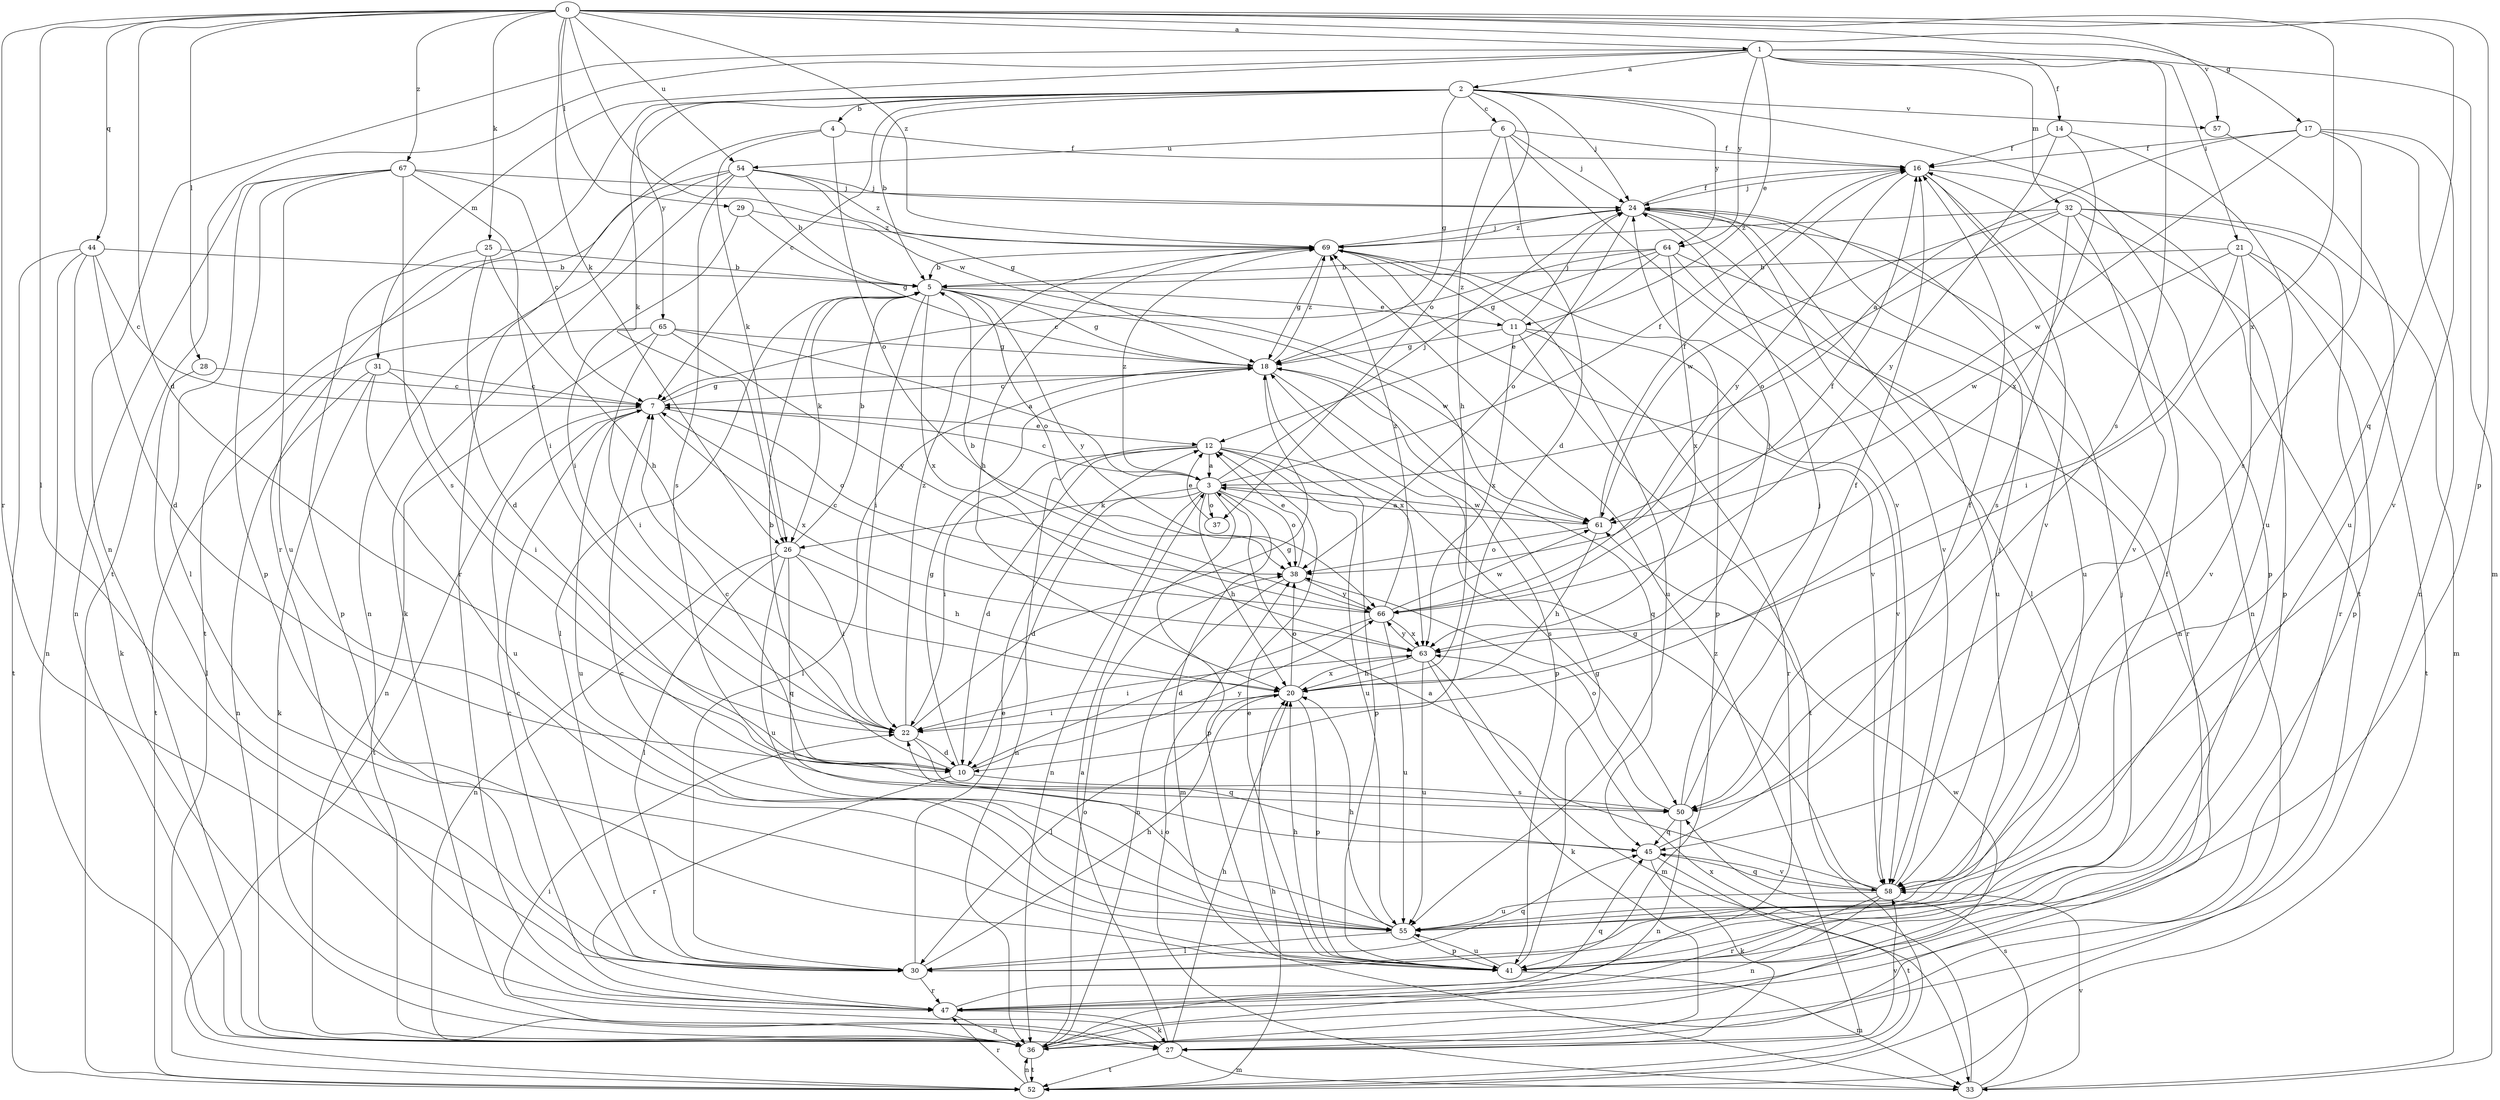 strict digraph  {
0;
1;
2;
3;
4;
5;
6;
7;
10;
11;
12;
14;
16;
17;
18;
20;
21;
22;
24;
25;
26;
27;
28;
29;
30;
31;
32;
33;
36;
37;
38;
41;
44;
45;
47;
50;
52;
54;
55;
57;
58;
61;
63;
64;
65;
66;
67;
69;
0 -> 1  [label=a];
0 -> 10  [label=d];
0 -> 17  [label=g];
0 -> 25  [label=k];
0 -> 26  [label=k];
0 -> 28  [label=l];
0 -> 29  [label=l];
0 -> 30  [label=l];
0 -> 41  [label=p];
0 -> 44  [label=q];
0 -> 45  [label=q];
0 -> 47  [label=r];
0 -> 54  [label=u];
0 -> 57  [label=v];
0 -> 61  [label=w];
0 -> 63  [label=x];
0 -> 67  [label=z];
0 -> 69  [label=z];
1 -> 2  [label=a];
1 -> 11  [label=e];
1 -> 14  [label=f];
1 -> 21  [label=i];
1 -> 31  [label=m];
1 -> 32  [label=m];
1 -> 33  [label=m];
1 -> 36  [label=n];
1 -> 50  [label=s];
1 -> 52  [label=t];
1 -> 64  [label=y];
2 -> 4  [label=b];
2 -> 5  [label=b];
2 -> 6  [label=c];
2 -> 7  [label=c];
2 -> 18  [label=g];
2 -> 24  [label=j];
2 -> 26  [label=k];
2 -> 37  [label=o];
2 -> 47  [label=r];
2 -> 52  [label=t];
2 -> 57  [label=v];
2 -> 64  [label=y];
2 -> 65  [label=y];
3 -> 7  [label=c];
3 -> 10  [label=d];
3 -> 16  [label=f];
3 -> 20  [label=h];
3 -> 24  [label=j];
3 -> 26  [label=k];
3 -> 33  [label=m];
3 -> 36  [label=n];
3 -> 37  [label=o];
3 -> 38  [label=o];
3 -> 41  [label=p];
3 -> 61  [label=w];
3 -> 69  [label=z];
4 -> 16  [label=f];
4 -> 26  [label=k];
4 -> 38  [label=o];
4 -> 47  [label=r];
5 -> 11  [label=e];
5 -> 18  [label=g];
5 -> 22  [label=i];
5 -> 26  [label=k];
5 -> 30  [label=l];
5 -> 38  [label=o];
5 -> 61  [label=w];
5 -> 63  [label=x];
5 -> 66  [label=y];
6 -> 10  [label=d];
6 -> 16  [label=f];
6 -> 20  [label=h];
6 -> 24  [label=j];
6 -> 54  [label=u];
6 -> 58  [label=v];
7 -> 12  [label=e];
7 -> 18  [label=g];
7 -> 38  [label=o];
7 -> 52  [label=t];
7 -> 55  [label=u];
7 -> 63  [label=x];
10 -> 5  [label=b];
10 -> 7  [label=c];
10 -> 18  [label=g];
10 -> 47  [label=r];
10 -> 50  [label=s];
10 -> 66  [label=y];
11 -> 18  [label=g];
11 -> 24  [label=j];
11 -> 47  [label=r];
11 -> 52  [label=t];
11 -> 58  [label=v];
11 -> 63  [label=x];
11 -> 69  [label=z];
12 -> 3  [label=a];
12 -> 10  [label=d];
12 -> 22  [label=i];
12 -> 36  [label=n];
12 -> 41  [label=p];
12 -> 50  [label=s];
12 -> 55  [label=u];
14 -> 16  [label=f];
14 -> 55  [label=u];
14 -> 63  [label=x];
14 -> 66  [label=y];
16 -> 24  [label=j];
16 -> 36  [label=n];
16 -> 41  [label=p];
16 -> 58  [label=v];
16 -> 66  [label=y];
17 -> 3  [label=a];
17 -> 16  [label=f];
17 -> 36  [label=n];
17 -> 50  [label=s];
17 -> 58  [label=v];
17 -> 61  [label=w];
18 -> 7  [label=c];
18 -> 30  [label=l];
18 -> 41  [label=p];
18 -> 45  [label=q];
18 -> 63  [label=x];
18 -> 69  [label=z];
20 -> 22  [label=i];
20 -> 24  [label=j];
20 -> 30  [label=l];
20 -> 38  [label=o];
20 -> 41  [label=p];
20 -> 63  [label=x];
21 -> 5  [label=b];
21 -> 22  [label=i];
21 -> 41  [label=p];
21 -> 52  [label=t];
21 -> 58  [label=v];
21 -> 61  [label=w];
22 -> 10  [label=d];
22 -> 18  [label=g];
22 -> 45  [label=q];
22 -> 69  [label=z];
24 -> 16  [label=f];
24 -> 30  [label=l];
24 -> 36  [label=n];
24 -> 38  [label=o];
24 -> 55  [label=u];
24 -> 58  [label=v];
24 -> 69  [label=z];
25 -> 5  [label=b];
25 -> 10  [label=d];
25 -> 20  [label=h];
25 -> 41  [label=p];
26 -> 5  [label=b];
26 -> 20  [label=h];
26 -> 22  [label=i];
26 -> 30  [label=l];
26 -> 36  [label=n];
26 -> 45  [label=q];
26 -> 55  [label=u];
27 -> 3  [label=a];
27 -> 20  [label=h];
27 -> 22  [label=i];
27 -> 33  [label=m];
27 -> 52  [label=t];
27 -> 58  [label=v];
27 -> 69  [label=z];
28 -> 7  [label=c];
28 -> 30  [label=l];
29 -> 18  [label=g];
29 -> 22  [label=i];
29 -> 69  [label=z];
30 -> 7  [label=c];
30 -> 12  [label=e];
30 -> 16  [label=f];
30 -> 20  [label=h];
30 -> 45  [label=q];
30 -> 47  [label=r];
31 -> 7  [label=c];
31 -> 22  [label=i];
31 -> 27  [label=k];
31 -> 36  [label=n];
31 -> 55  [label=u];
32 -> 33  [label=m];
32 -> 38  [label=o];
32 -> 41  [label=p];
32 -> 47  [label=r];
32 -> 50  [label=s];
32 -> 58  [label=v];
32 -> 61  [label=w];
32 -> 69  [label=z];
33 -> 38  [label=o];
33 -> 50  [label=s];
33 -> 58  [label=v];
33 -> 63  [label=x];
36 -> 38  [label=o];
36 -> 52  [label=t];
36 -> 61  [label=w];
37 -> 12  [label=e];
38 -> 12  [label=e];
38 -> 36  [label=n];
38 -> 66  [label=y];
41 -> 12  [label=e];
41 -> 18  [label=g];
41 -> 20  [label=h];
41 -> 24  [label=j];
41 -> 33  [label=m];
41 -> 55  [label=u];
44 -> 5  [label=b];
44 -> 7  [label=c];
44 -> 10  [label=d];
44 -> 27  [label=k];
44 -> 36  [label=n];
44 -> 52  [label=t];
45 -> 16  [label=f];
45 -> 27  [label=k];
45 -> 52  [label=t];
45 -> 58  [label=v];
47 -> 7  [label=c];
47 -> 27  [label=k];
47 -> 36  [label=n];
47 -> 45  [label=q];
50 -> 16  [label=f];
50 -> 24  [label=j];
50 -> 36  [label=n];
50 -> 38  [label=o];
50 -> 45  [label=q];
52 -> 20  [label=h];
52 -> 36  [label=n];
52 -> 47  [label=r];
54 -> 5  [label=b];
54 -> 18  [label=g];
54 -> 24  [label=j];
54 -> 27  [label=k];
54 -> 36  [label=n];
54 -> 50  [label=s];
54 -> 52  [label=t];
54 -> 69  [label=z];
55 -> 7  [label=c];
55 -> 20  [label=h];
55 -> 22  [label=i];
55 -> 30  [label=l];
55 -> 41  [label=p];
57 -> 55  [label=u];
58 -> 3  [label=a];
58 -> 18  [label=g];
58 -> 24  [label=j];
58 -> 36  [label=n];
58 -> 45  [label=q];
58 -> 47  [label=r];
58 -> 55  [label=u];
61 -> 3  [label=a];
61 -> 16  [label=f];
61 -> 20  [label=h];
61 -> 38  [label=o];
63 -> 20  [label=h];
63 -> 22  [label=i];
63 -> 27  [label=k];
63 -> 33  [label=m];
63 -> 55  [label=u];
63 -> 66  [label=y];
64 -> 5  [label=b];
64 -> 7  [label=c];
64 -> 12  [label=e];
64 -> 18  [label=g];
64 -> 47  [label=r];
64 -> 55  [label=u];
64 -> 63  [label=x];
65 -> 3  [label=a];
65 -> 18  [label=g];
65 -> 22  [label=i];
65 -> 36  [label=n];
65 -> 52  [label=t];
65 -> 66  [label=y];
66 -> 5  [label=b];
66 -> 7  [label=c];
66 -> 10  [label=d];
66 -> 16  [label=f];
66 -> 55  [label=u];
66 -> 61  [label=w];
66 -> 63  [label=x];
66 -> 69  [label=z];
67 -> 7  [label=c];
67 -> 22  [label=i];
67 -> 24  [label=j];
67 -> 30  [label=l];
67 -> 36  [label=n];
67 -> 41  [label=p];
67 -> 50  [label=s];
67 -> 55  [label=u];
69 -> 5  [label=b];
69 -> 18  [label=g];
69 -> 20  [label=h];
69 -> 24  [label=j];
69 -> 41  [label=p];
69 -> 55  [label=u];
69 -> 58  [label=v];
}
